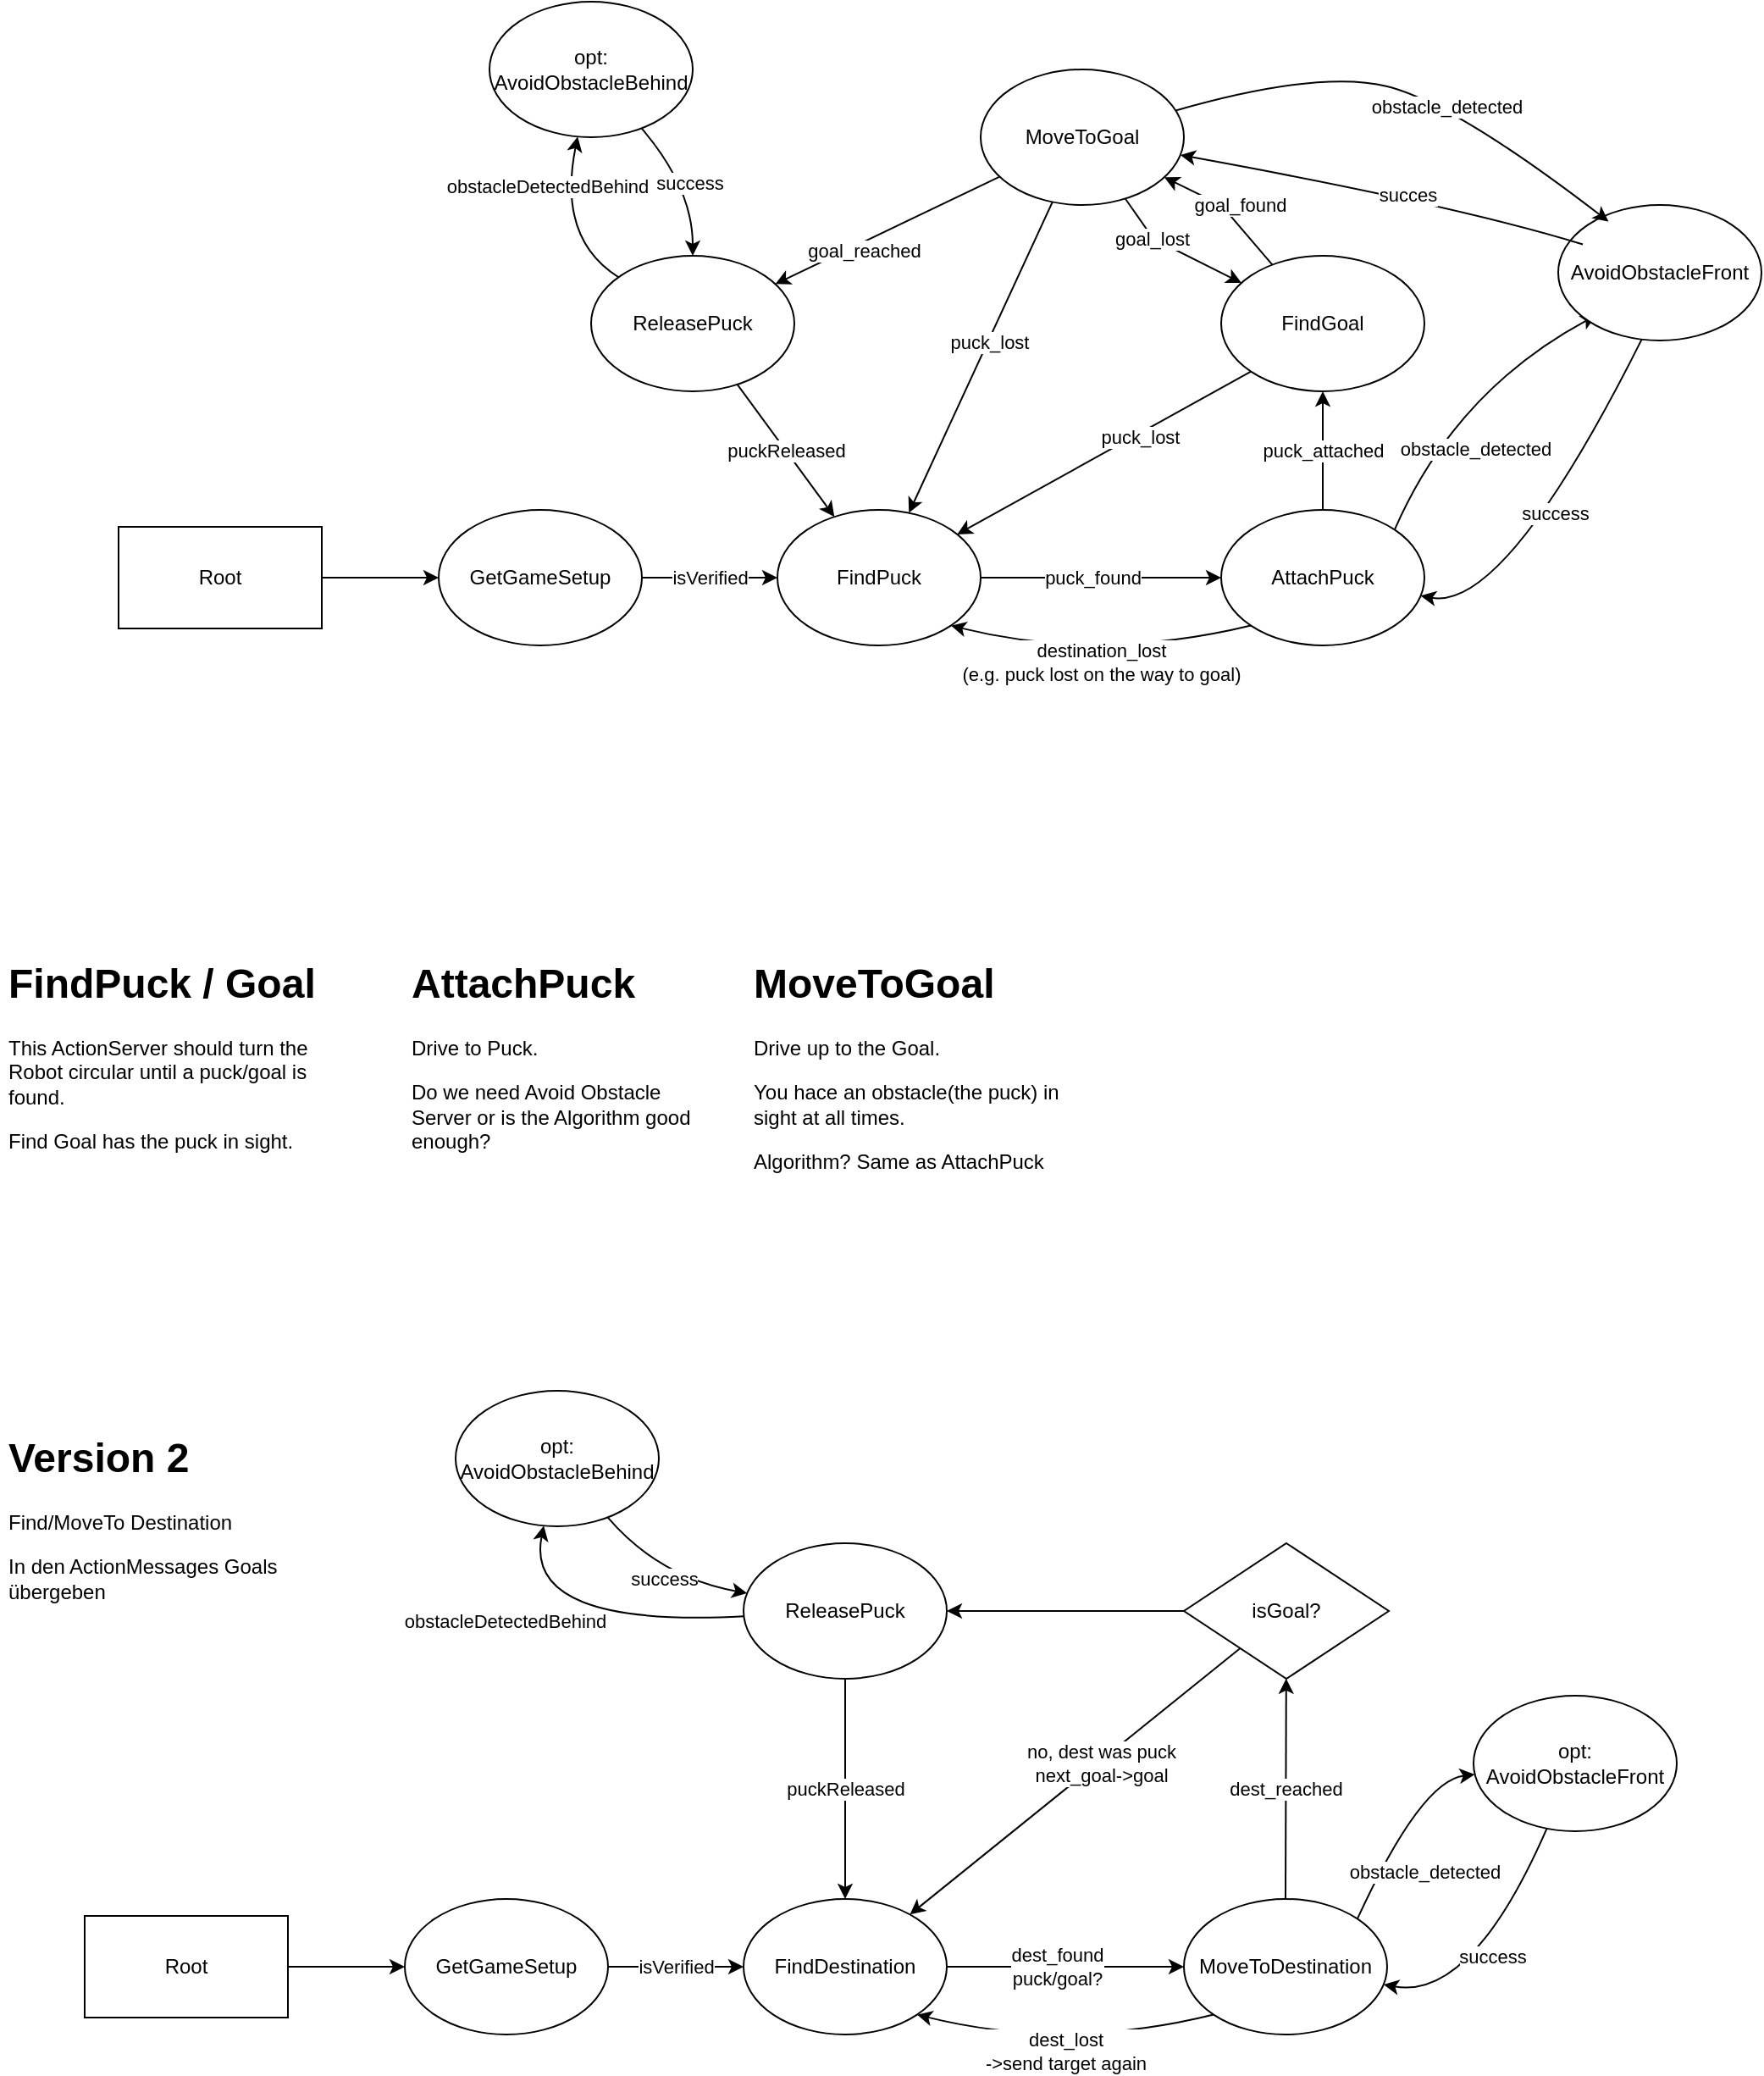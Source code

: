 <mxfile version="21.3.3" type="github">
  <diagram id="HgVTTP0pYIYPx_LaOazx" name="Seite-1">
    <mxGraphModel dx="-115" dy="610" grid="1" gridSize="10" guides="1" tooltips="1" connect="1" arrows="1" fold="1" page="1" pageScale="1" pageWidth="1169" pageHeight="827" math="0" shadow="0">
      <root>
        <mxCell id="0" />
        <mxCell id="1" parent="0" />
        <mxCell id="oMmEVApQNl-2cXcbZhK9-2" value="Root" style="rounded=0;whiteSpace=wrap;html=1;" parent="1" vertex="1">
          <mxGeometry x="1270" y="350" width="120" height="60" as="geometry" />
        </mxCell>
        <mxCell id="oMmEVApQNl-2cXcbZhK9-3" value="isVerified" style="rounded=0;orthogonalLoop=1;jettySize=auto;html=1;verticalAlign=middle;labelPosition=center;verticalLabelPosition=middle;align=center;" parent="1" source="oMmEVApQNl-2cXcbZhK9-4" target="oMmEVApQNl-2cXcbZhK9-6" edge="1">
          <mxGeometry relative="1" as="geometry" />
        </mxCell>
        <mxCell id="oMmEVApQNl-2cXcbZhK9-4" value="GetGameSetup" style="ellipse;whiteSpace=wrap;html=1;" parent="1" vertex="1">
          <mxGeometry x="1459" y="340" width="120" height="80" as="geometry" />
        </mxCell>
        <mxCell id="oMmEVApQNl-2cXcbZhK9-5" value="&lt;div&gt;puck_found&lt;/div&gt;" style="orthogonalLoop=1;jettySize=auto;html=1;verticalAlign=middle;horizontal=1;labelPosition=center;verticalLabelPosition=middle;align=center;rounded=0;" parent="1" source="oMmEVApQNl-2cXcbZhK9-6" target="oMmEVApQNl-2cXcbZhK9-16" edge="1">
          <mxGeometry x="-0.077" relative="1" as="geometry">
            <mxPoint as="offset" />
          </mxGeometry>
        </mxCell>
        <mxCell id="oMmEVApQNl-2cXcbZhK9-6" value="FindPuck" style="ellipse;whiteSpace=wrap;html=1;" parent="1" vertex="1">
          <mxGeometry x="1659" y="340" width="120" height="80" as="geometry" />
        </mxCell>
        <mxCell id="oMmEVApQNl-2cXcbZhK9-8" value="puckReleased" style="rounded=0;orthogonalLoop=1;jettySize=auto;html=1;" parent="1" source="oMmEVApQNl-2cXcbZhK9-10" target="oMmEVApQNl-2cXcbZhK9-6" edge="1">
          <mxGeometry relative="1" as="geometry">
            <mxPoint x="1677" y="352" as="targetPoint" />
          </mxGeometry>
        </mxCell>
        <mxCell id="oMmEVApQNl-2cXcbZhK9-9" value="obstacleDetectedBehind" style="edgeStyle=none;curved=1;orthogonalLoop=1;jettySize=auto;html=1;" parent="1" source="oMmEVApQNl-2cXcbZhK9-10" target="oMmEVApQNl-2cXcbZhK9-12" edge="1">
          <mxGeometry x="0.383" y="12" relative="1" as="geometry">
            <Array as="points">
              <mxPoint x="1529" y="180" />
            </Array>
            <mxPoint as="offset" />
          </mxGeometry>
        </mxCell>
        <mxCell id="oMmEVApQNl-2cXcbZhK9-10" value="ReleasePuck" style="ellipse;whiteSpace=wrap;html=1;" parent="1" vertex="1">
          <mxGeometry x="1549" y="190" width="120" height="80" as="geometry" />
        </mxCell>
        <mxCell id="oMmEVApQNl-2cXcbZhK9-11" value="success" style="edgeStyle=none;curved=1;orthogonalLoop=1;jettySize=auto;html=1;" parent="1" source="oMmEVApQNl-2cXcbZhK9-12" target="oMmEVApQNl-2cXcbZhK9-10" edge="1">
          <mxGeometry relative="1" as="geometry">
            <mxPoint x="1664" y="210" as="targetPoint" />
            <Array as="points">
              <mxPoint x="1609" y="150" />
            </Array>
          </mxGeometry>
        </mxCell>
        <mxCell id="oMmEVApQNl-2cXcbZhK9-12" value="opt: AvoidObstacleBehind" style="ellipse;whiteSpace=wrap;html=1;" parent="1" vertex="1">
          <mxGeometry x="1489" y="40" width="120" height="80" as="geometry" />
        </mxCell>
        <mxCell id="oMmEVApQNl-2cXcbZhK9-13" value="obstacle_detected" style="edgeStyle=none;orthogonalLoop=1;jettySize=auto;html=1;curved=1;exitX=1;exitY=0;exitDx=0;exitDy=0;" parent="1" source="oMmEVApQNl-2cXcbZhK9-16" edge="1">
          <mxGeometry x="-0.313" y="-24" relative="1" as="geometry">
            <mxPoint x="2142.324" y="225.133" as="targetPoint" />
            <Array as="points">
              <mxPoint x="2059" y="270" />
            </Array>
            <mxPoint as="offset" />
          </mxGeometry>
        </mxCell>
        <mxCell id="oMmEVApQNl-2cXcbZhK9-14" value="puck_attached" style="edgeStyle=none;curved=1;orthogonalLoop=1;jettySize=auto;html=1;entryX=0.5;entryY=1;entryDx=0;entryDy=0;" parent="1" source="oMmEVApQNl-2cXcbZhK9-16" target="s_LG2WAlYeivpb68vOg7-10" edge="1">
          <mxGeometry relative="1" as="geometry">
            <mxPoint x="1989" y="280" as="targetPoint" />
          </mxGeometry>
        </mxCell>
        <mxCell id="oMmEVApQNl-2cXcbZhK9-15" value="&lt;div&gt;destination_lost&lt;/div&gt;(e.g. puck lost on the way to goal)" style="edgeStyle=none;curved=1;orthogonalLoop=1;jettySize=auto;html=1;exitX=0;exitY=1;exitDx=0;exitDy=0;entryX=1;entryY=1;entryDx=0;entryDy=0;" parent="1" source="oMmEVApQNl-2cXcbZhK9-16" target="oMmEVApQNl-2cXcbZhK9-6" edge="1">
          <mxGeometry relative="1" as="geometry">
            <Array as="points">
              <mxPoint x="1849" y="430" />
            </Array>
          </mxGeometry>
        </mxCell>
        <mxCell id="oMmEVApQNl-2cXcbZhK9-16" value="AttachPuck" style="ellipse;whiteSpace=wrap;html=1;" parent="1" vertex="1">
          <mxGeometry x="1921" y="340" width="120" height="80" as="geometry" />
        </mxCell>
        <mxCell id="oMmEVApQNl-2cXcbZhK9-19" value="&lt;div&gt;success&lt;/div&gt;" style="edgeStyle=none;curved=1;orthogonalLoop=1;jettySize=auto;html=1;" parent="1" target="oMmEVApQNl-2cXcbZhK9-16" edge="1">
          <mxGeometry relative="1" as="geometry">
            <mxPoint x="2170.026" y="237.947" as="sourcePoint" />
            <Array as="points">
              <mxPoint x="2089" y="400" />
            </Array>
          </mxGeometry>
        </mxCell>
        <mxCell id="oMmEVApQNl-2cXcbZhK9-20" value="AvoidObstacleFront" style="ellipse;whiteSpace=wrap;html=1;" parent="1" vertex="1">
          <mxGeometry x="2120" y="160" width="120" height="80" as="geometry" />
        </mxCell>
        <mxCell id="s_LG2WAlYeivpb68vOg7-10" value="FindGoal" style="ellipse;whiteSpace=wrap;html=1;" parent="1" vertex="1">
          <mxGeometry x="1921" y="190" width="120" height="80" as="geometry" />
        </mxCell>
        <mxCell id="s_LG2WAlYeivpb68vOg7-11" value="" style="endArrow=classic;html=1;rounded=0;exitX=0;exitY=1;exitDx=0;exitDy=0;" parent="1" source="s_LG2WAlYeivpb68vOg7-10" target="oMmEVApQNl-2cXcbZhK9-6" edge="1">
          <mxGeometry width="50" height="50" relative="1" as="geometry">
            <mxPoint x="1739" y="400" as="sourcePoint" />
            <mxPoint x="1789" y="350" as="targetPoint" />
          </mxGeometry>
        </mxCell>
        <mxCell id="s_LG2WAlYeivpb68vOg7-12" value="puck_lost" style="edgeLabel;html=1;align=center;verticalAlign=middle;resizable=0;points=[];" parent="s_LG2WAlYeivpb68vOg7-11" vertex="1" connectable="0">
          <mxGeometry x="-0.23" y="2" relative="1" as="geometry">
            <mxPoint as="offset" />
          </mxGeometry>
        </mxCell>
        <mxCell id="s_LG2WAlYeivpb68vOg7-13" value="MoveToGoal" style="ellipse;whiteSpace=wrap;html=1;" parent="1" vertex="1">
          <mxGeometry x="1779" y="80" width="120" height="80" as="geometry" />
        </mxCell>
        <mxCell id="s_LG2WAlYeivpb68vOg7-14" value="" style="endArrow=classic;html=1;rounded=0;" parent="1" source="s_LG2WAlYeivpb68vOg7-10" target="s_LG2WAlYeivpb68vOg7-13" edge="1">
          <mxGeometry width="50" height="50" relative="1" as="geometry">
            <mxPoint x="1739" y="400" as="sourcePoint" />
            <mxPoint x="1789" y="350" as="targetPoint" />
            <Array as="points">
              <mxPoint x="1921" y="160" />
            </Array>
          </mxGeometry>
        </mxCell>
        <mxCell id="s_LG2WAlYeivpb68vOg7-15" value="&lt;div&gt;goal_found&lt;/div&gt;" style="edgeLabel;html=1;align=center;verticalAlign=middle;resizable=0;points=[];" parent="s_LG2WAlYeivpb68vOg7-14" vertex="1" connectable="0">
          <mxGeometry x="-0.221" y="-2" relative="1" as="geometry">
            <mxPoint y="-10" as="offset" />
          </mxGeometry>
        </mxCell>
        <mxCell id="s_LG2WAlYeivpb68vOg7-16" value="" style="endArrow=classic;html=1;rounded=0;" parent="1" source="s_LG2WAlYeivpb68vOg7-13" target="oMmEVApQNl-2cXcbZhK9-6" edge="1">
          <mxGeometry width="50" height="50" relative="1" as="geometry">
            <mxPoint x="1739" y="400" as="sourcePoint" />
            <mxPoint x="1789" y="350" as="targetPoint" />
          </mxGeometry>
        </mxCell>
        <mxCell id="s_LG2WAlYeivpb68vOg7-17" value="&lt;div&gt;puck_lost&lt;/div&gt;" style="edgeLabel;html=1;align=center;verticalAlign=middle;resizable=0;points=[];" parent="s_LG2WAlYeivpb68vOg7-16" vertex="1" connectable="0">
          <mxGeometry x="-0.106" relative="1" as="geometry">
            <mxPoint as="offset" />
          </mxGeometry>
        </mxCell>
        <mxCell id="s_LG2WAlYeivpb68vOg7-19" value="" style="endArrow=classic;html=1;rounded=0;" parent="1" source="s_LG2WAlYeivpb68vOg7-13" target="oMmEVApQNl-2cXcbZhK9-10" edge="1">
          <mxGeometry width="50" height="50" relative="1" as="geometry">
            <mxPoint x="1739" y="350" as="sourcePoint" />
            <mxPoint x="1732.869" y="125.246" as="targetPoint" />
          </mxGeometry>
        </mxCell>
        <mxCell id="s_LG2WAlYeivpb68vOg7-20" value="&lt;div&gt;goal_reached&lt;/div&gt;" style="edgeLabel;html=1;align=center;verticalAlign=middle;resizable=0;points=[];" parent="s_LG2WAlYeivpb68vOg7-19" vertex="1" connectable="0">
          <mxGeometry x="-0.406" y="3" relative="1" as="geometry">
            <mxPoint x="-43" y="22" as="offset" />
          </mxGeometry>
        </mxCell>
        <mxCell id="s_LG2WAlYeivpb68vOg7-21" value="" style="endArrow=classic;html=1;rounded=0;" parent="1" source="s_LG2WAlYeivpb68vOg7-13" target="s_LG2WAlYeivpb68vOg7-10" edge="1">
          <mxGeometry width="50" height="50" relative="1" as="geometry">
            <mxPoint x="1739" y="350" as="sourcePoint" />
            <mxPoint x="1789" y="300" as="targetPoint" />
            <Array as="points">
              <mxPoint x="1881" y="180" />
            </Array>
          </mxGeometry>
        </mxCell>
        <mxCell id="s_LG2WAlYeivpb68vOg7-22" value="&lt;div&gt;goal_lost&lt;/div&gt;" style="edgeLabel;html=1;align=center;verticalAlign=middle;resizable=0;points=[];" parent="s_LG2WAlYeivpb68vOg7-21" vertex="1" connectable="0">
          <mxGeometry x="0.094" y="-3" relative="1" as="geometry">
            <mxPoint x="-16" y="-11" as="offset" />
          </mxGeometry>
        </mxCell>
        <mxCell id="s_LG2WAlYeivpb68vOg7-23" value="" style="curved=1;endArrow=classic;html=1;rounded=0;" parent="1" source="s_LG2WAlYeivpb68vOg7-13" edge="1">
          <mxGeometry width="50" height="50" relative="1" as="geometry">
            <mxPoint x="2029" y="120" as="sourcePoint" />
            <mxPoint x="2149.704" y="169.772" as="targetPoint" />
            <Array as="points">
              <mxPoint x="1979" y="80" />
              <mxPoint x="2059" y="100" />
            </Array>
          </mxGeometry>
        </mxCell>
        <mxCell id="s_LG2WAlYeivpb68vOg7-24" value="obstacle_detected" style="edgeLabel;html=1;align=center;verticalAlign=middle;resizable=0;points=[];" parent="s_LG2WAlYeivpb68vOg7-23" vertex="1" connectable="0">
          <mxGeometry x="0.164" y="-3" relative="1" as="geometry">
            <mxPoint as="offset" />
          </mxGeometry>
        </mxCell>
        <mxCell id="s_LG2WAlYeivpb68vOg7-25" value="" style="curved=1;endArrow=classic;html=1;rounded=0;" parent="1" target="s_LG2WAlYeivpb68vOg7-13" edge="1">
          <mxGeometry width="50" height="50" relative="1" as="geometry">
            <mxPoint x="2134.522" y="183.238" as="sourcePoint" />
            <mxPoint x="2049" y="120" as="targetPoint" />
            <Array as="points">
              <mxPoint x="2059" y="160" />
            </Array>
          </mxGeometry>
        </mxCell>
        <mxCell id="s_LG2WAlYeivpb68vOg7-26" value="&lt;div&gt;succes&lt;/div&gt;" style="edgeLabel;html=1;align=center;verticalAlign=middle;resizable=0;points=[];" parent="s_LG2WAlYeivpb68vOg7-25" vertex="1" connectable="0">
          <mxGeometry x="-0.105" y="-1" relative="1" as="geometry">
            <mxPoint x="1" as="offset" />
          </mxGeometry>
        </mxCell>
        <mxCell id="s_LG2WAlYeivpb68vOg7-27" value="&lt;h1&gt;FindPuck / Goal&lt;br&gt;&lt;/h1&gt;&lt;p&gt;This ActionServer should turn the Robot circular until a puck/goal is found.&lt;/p&gt;&lt;p&gt;Find Goal has the puck in sight.&lt;br&gt;&lt;/p&gt;" style="text;html=1;strokeColor=none;fillColor=none;spacing=5;spacingTop=-20;whiteSpace=wrap;overflow=hidden;rounded=0;" parent="1" vertex="1">
          <mxGeometry x="1200" y="600" width="190" height="120" as="geometry" />
        </mxCell>
        <mxCell id="s_LG2WAlYeivpb68vOg7-29" value="&lt;h1&gt;AttachPuck&lt;/h1&gt;&lt;p&gt;Drive to Puck.&lt;/p&gt;&lt;p&gt;Do we need Avoid Obstacle Server or is the Algorithm good enough?&lt;br&gt;&lt;/p&gt;" style="text;html=1;strokeColor=none;fillColor=none;spacing=5;spacingTop=-20;whiteSpace=wrap;overflow=hidden;rounded=0;" parent="1" vertex="1">
          <mxGeometry x="1438" y="600" width="190" height="120" as="geometry" />
        </mxCell>
        <mxCell id="s_LG2WAlYeivpb68vOg7-30" value="&lt;h1&gt;MoveToGoal&lt;/h1&gt;&lt;p&gt;Drive up to the Goal.&lt;/p&gt;&lt;p&gt;You hace an obstacle(the puck) in sight at all times.&lt;/p&gt;&lt;p&gt;Algorithm? Same as AttachPuck&lt;br&gt;&lt;/p&gt;" style="text;html=1;strokeColor=none;fillColor=none;spacing=5;spacingTop=-20;whiteSpace=wrap;overflow=hidden;rounded=0;" parent="1" vertex="1">
          <mxGeometry x="1640" y="600" width="190" height="140" as="geometry" />
        </mxCell>
        <mxCell id="4W2lGPJqmnJ4D_VzhBgx-2" value="" style="endArrow=classic;html=1;rounded=0;" parent="1" source="oMmEVApQNl-2cXcbZhK9-2" target="oMmEVApQNl-2cXcbZhK9-4" edge="1">
          <mxGeometry width="50" height="50" relative="1" as="geometry">
            <mxPoint x="1640" y="340" as="sourcePoint" />
            <mxPoint x="1690" y="290" as="targetPoint" />
          </mxGeometry>
        </mxCell>
        <mxCell id="rhSCZuL7jFzKV7fkUFn_-1" value="Root" style="rounded=0;whiteSpace=wrap;html=1;" vertex="1" parent="1">
          <mxGeometry x="1250" y="1170" width="120" height="60" as="geometry" />
        </mxCell>
        <mxCell id="rhSCZuL7jFzKV7fkUFn_-2" value="isVerified" style="rounded=0;orthogonalLoop=1;jettySize=auto;html=1;verticalAlign=middle;labelPosition=center;verticalLabelPosition=middle;align=center;" edge="1" source="rhSCZuL7jFzKV7fkUFn_-3" target="rhSCZuL7jFzKV7fkUFn_-5" parent="1">
          <mxGeometry relative="1" as="geometry" />
        </mxCell>
        <mxCell id="rhSCZuL7jFzKV7fkUFn_-3" value="GetGameSetup" style="ellipse;whiteSpace=wrap;html=1;" vertex="1" parent="1">
          <mxGeometry x="1439" y="1160" width="120" height="80" as="geometry" />
        </mxCell>
        <mxCell id="rhSCZuL7jFzKV7fkUFn_-4" value="&lt;div&gt;dest_found&lt;/div&gt;&lt;div&gt;puck/goal?&lt;br&gt;&lt;/div&gt;" style="orthogonalLoop=1;jettySize=auto;html=1;verticalAlign=middle;horizontal=1;labelPosition=center;verticalLabelPosition=middle;align=center;rounded=0;" edge="1" source="rhSCZuL7jFzKV7fkUFn_-5" target="rhSCZuL7jFzKV7fkUFn_-14" parent="1">
          <mxGeometry x="-0.077" relative="1" as="geometry">
            <mxPoint as="offset" />
          </mxGeometry>
        </mxCell>
        <mxCell id="rhSCZuL7jFzKV7fkUFn_-5" value="FindDestination" style="ellipse;whiteSpace=wrap;html=1;" vertex="1" parent="1">
          <mxGeometry x="1639" y="1160" width="120" height="80" as="geometry" />
        </mxCell>
        <mxCell id="rhSCZuL7jFzKV7fkUFn_-6" value="puckReleased" style="rounded=0;orthogonalLoop=1;jettySize=auto;html=1;" edge="1" source="rhSCZuL7jFzKV7fkUFn_-8" target="rhSCZuL7jFzKV7fkUFn_-5" parent="1">
          <mxGeometry relative="1" as="geometry">
            <mxPoint x="1657" y="1172" as="targetPoint" />
          </mxGeometry>
        </mxCell>
        <mxCell id="rhSCZuL7jFzKV7fkUFn_-7" value="obstacleDetectedBehind" style="edgeStyle=none;curved=1;orthogonalLoop=1;jettySize=auto;html=1;" edge="1" source="rhSCZuL7jFzKV7fkUFn_-8" target="rhSCZuL7jFzKV7fkUFn_-10" parent="1">
          <mxGeometry x="0.383" y="12" relative="1" as="geometry">
            <Array as="points">
              <mxPoint x="1509" y="1000" />
            </Array>
            <mxPoint as="offset" />
          </mxGeometry>
        </mxCell>
        <mxCell id="rhSCZuL7jFzKV7fkUFn_-8" value="ReleasePuck" style="ellipse;whiteSpace=wrap;html=1;" vertex="1" parent="1">
          <mxGeometry x="1639" y="950" width="120" height="80" as="geometry" />
        </mxCell>
        <mxCell id="rhSCZuL7jFzKV7fkUFn_-9" value="success" style="edgeStyle=none;curved=1;orthogonalLoop=1;jettySize=auto;html=1;" edge="1" source="rhSCZuL7jFzKV7fkUFn_-10" target="rhSCZuL7jFzKV7fkUFn_-8" parent="1">
          <mxGeometry relative="1" as="geometry">
            <mxPoint x="1644" y="1030" as="targetPoint" />
            <Array as="points">
              <mxPoint x="1589" y="970" />
            </Array>
          </mxGeometry>
        </mxCell>
        <mxCell id="rhSCZuL7jFzKV7fkUFn_-10" value="opt: AvoidObstacleBehind" style="ellipse;whiteSpace=wrap;html=1;" vertex="1" parent="1">
          <mxGeometry x="1469" y="860" width="120" height="80" as="geometry" />
        </mxCell>
        <mxCell id="rhSCZuL7jFzKV7fkUFn_-11" value="obstacle_detected" style="edgeStyle=none;orthogonalLoop=1;jettySize=auto;html=1;curved=1;exitX=1;exitY=0;exitDx=0;exitDy=0;" edge="1" source="rhSCZuL7jFzKV7fkUFn_-14" parent="1" target="rhSCZuL7jFzKV7fkUFn_-16">
          <mxGeometry x="-0.313" y="-24" relative="1" as="geometry">
            <mxPoint x="2122.324" y="1045.133" as="targetPoint" />
            <Array as="points">
              <mxPoint x="2039" y="1090" />
            </Array>
            <mxPoint as="offset" />
          </mxGeometry>
        </mxCell>
        <mxCell id="rhSCZuL7jFzKV7fkUFn_-12" value="dest_reached" style="edgeStyle=none;curved=1;orthogonalLoop=1;jettySize=auto;html=1;" edge="1" source="rhSCZuL7jFzKV7fkUFn_-14" target="rhSCZuL7jFzKV7fkUFn_-40" parent="1">
          <mxGeometry relative="1" as="geometry">
            <mxPoint x="1961" y="1030" as="targetPoint" />
          </mxGeometry>
        </mxCell>
        <mxCell id="rhSCZuL7jFzKV7fkUFn_-13" value="&lt;div&gt;dest_lost&lt;/div&gt;&lt;div&gt;-&amp;gt;send target again&lt;br&gt;&lt;/div&gt;" style="edgeStyle=none;curved=1;orthogonalLoop=1;jettySize=auto;html=1;exitX=0;exitY=1;exitDx=0;exitDy=0;entryX=1;entryY=1;entryDx=0;entryDy=0;" edge="1" source="rhSCZuL7jFzKV7fkUFn_-14" target="rhSCZuL7jFzKV7fkUFn_-5" parent="1">
          <mxGeometry relative="1" as="geometry">
            <Array as="points">
              <mxPoint x="1829" y="1250" />
            </Array>
          </mxGeometry>
        </mxCell>
        <mxCell id="rhSCZuL7jFzKV7fkUFn_-14" value="MoveToDestination" style="ellipse;whiteSpace=wrap;html=1;" vertex="1" parent="1">
          <mxGeometry x="1899" y="1160" width="120" height="80" as="geometry" />
        </mxCell>
        <mxCell id="rhSCZuL7jFzKV7fkUFn_-15" value="&lt;div&gt;success&lt;/div&gt;" style="edgeStyle=none;curved=1;orthogonalLoop=1;jettySize=auto;html=1;" edge="1" target="rhSCZuL7jFzKV7fkUFn_-14" parent="1" source="rhSCZuL7jFzKV7fkUFn_-16">
          <mxGeometry relative="1" as="geometry">
            <mxPoint x="2150.026" y="1057.947" as="sourcePoint" />
            <Array as="points">
              <mxPoint x="2069" y="1220" />
            </Array>
          </mxGeometry>
        </mxCell>
        <mxCell id="rhSCZuL7jFzKV7fkUFn_-16" value="&lt;div&gt;opt:&lt;/div&gt;&lt;div&gt;AvoidObstacleFront&lt;/div&gt;" style="ellipse;whiteSpace=wrap;html=1;" vertex="1" parent="1">
          <mxGeometry x="2070" y="1040" width="120" height="80" as="geometry" />
        </mxCell>
        <mxCell id="rhSCZuL7jFzKV7fkUFn_-18" value="" style="endArrow=classic;html=1;rounded=0;" edge="1" source="rhSCZuL7jFzKV7fkUFn_-40" target="rhSCZuL7jFzKV7fkUFn_-5" parent="1">
          <mxGeometry width="50" height="50" relative="1" as="geometry">
            <mxPoint x="1918.574" y="1018.284" as="sourcePoint" />
            <mxPoint x="1769" y="1170" as="targetPoint" />
          </mxGeometry>
        </mxCell>
        <mxCell id="rhSCZuL7jFzKV7fkUFn_-19" value="&lt;div&gt;no, dest was puck&lt;br&gt;&lt;/div&gt;&lt;div&gt;next_goal-&amp;gt;goal&lt;br&gt;&lt;/div&gt;" style="edgeLabel;html=1;align=center;verticalAlign=middle;resizable=0;points=[];" vertex="1" connectable="0" parent="rhSCZuL7jFzKV7fkUFn_-18">
          <mxGeometry x="-0.23" y="2" relative="1" as="geometry">
            <mxPoint x="-9" y="6" as="offset" />
          </mxGeometry>
        </mxCell>
        <mxCell id="rhSCZuL7jFzKV7fkUFn_-33" value="" style="endArrow=classic;html=1;rounded=0;" edge="1" source="rhSCZuL7jFzKV7fkUFn_-1" target="rhSCZuL7jFzKV7fkUFn_-3" parent="1">
          <mxGeometry width="50" height="50" relative="1" as="geometry">
            <mxPoint x="1620" y="1160" as="sourcePoint" />
            <mxPoint x="1670" y="1110" as="targetPoint" />
          </mxGeometry>
        </mxCell>
        <mxCell id="rhSCZuL7jFzKV7fkUFn_-34" value="&lt;h1&gt;Version 2&lt;br&gt;&lt;/h1&gt;&lt;p&gt;Find/MoveTo Destination&lt;/p&gt;&lt;p&gt;In den ActionMessages Goals übergeben&lt;br&gt;&lt;/p&gt;" style="text;html=1;strokeColor=none;fillColor=none;spacing=5;spacingTop=-20;whiteSpace=wrap;overflow=hidden;rounded=0;" vertex="1" parent="1">
          <mxGeometry x="1200" y="880" width="190" height="120" as="geometry" />
        </mxCell>
        <mxCell id="rhSCZuL7jFzKV7fkUFn_-40" value="isGoal?" style="rhombus;whiteSpace=wrap;html=1;" vertex="1" parent="1">
          <mxGeometry x="1899" y="950" width="121" height="80" as="geometry" />
        </mxCell>
        <mxCell id="rhSCZuL7jFzKV7fkUFn_-42" value="" style="endArrow=classic;html=1;rounded=0;" edge="1" parent="1" source="rhSCZuL7jFzKV7fkUFn_-40" target="rhSCZuL7jFzKV7fkUFn_-8">
          <mxGeometry width="50" height="50" relative="1" as="geometry">
            <mxPoint x="1620" y="1180" as="sourcePoint" />
            <mxPoint x="1670" y="1130" as="targetPoint" />
          </mxGeometry>
        </mxCell>
      </root>
    </mxGraphModel>
  </diagram>
</mxfile>
